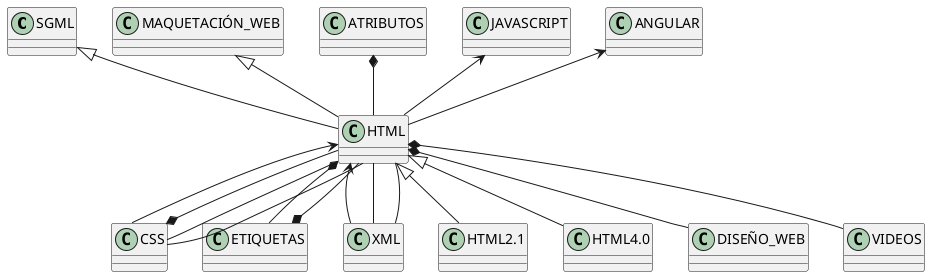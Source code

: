 @startuml 
 set namespaceSeparator none
SGML <|-- HTML
MAQUETACIÓN_WEB <|-- HTML
CSS *-- HTML
ETIQUETAS *-- HTML
ATRIBUTOS *-- HTML
JAVASCRIPT <-- HTML
ANGULAR <-- HTML
CSS -- HTML
XML -- HTML
HTML <|-- HTML2.1
HTML <|-- HTML4.0
HTML *-- DISEÑO_WEB
HTML *-- ETIQUETAS
HTML *-- VIDEOS
HTML <-- CSS
HTML <-- XML
HTML -- CSS
HTML -- XML
@enduml
